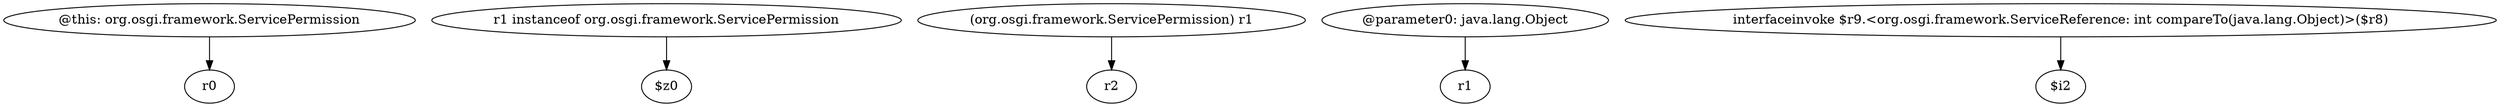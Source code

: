 digraph g {
0[label="@this: org.osgi.framework.ServicePermission"]
1[label="r0"]
0->1[label=""]
2[label="r1 instanceof org.osgi.framework.ServicePermission"]
3[label="$z0"]
2->3[label=""]
4[label="(org.osgi.framework.ServicePermission) r1"]
5[label="r2"]
4->5[label=""]
6[label="@parameter0: java.lang.Object"]
7[label="r1"]
6->7[label=""]
8[label="interfaceinvoke $r9.<org.osgi.framework.ServiceReference: int compareTo(java.lang.Object)>($r8)"]
9[label="$i2"]
8->9[label=""]
}